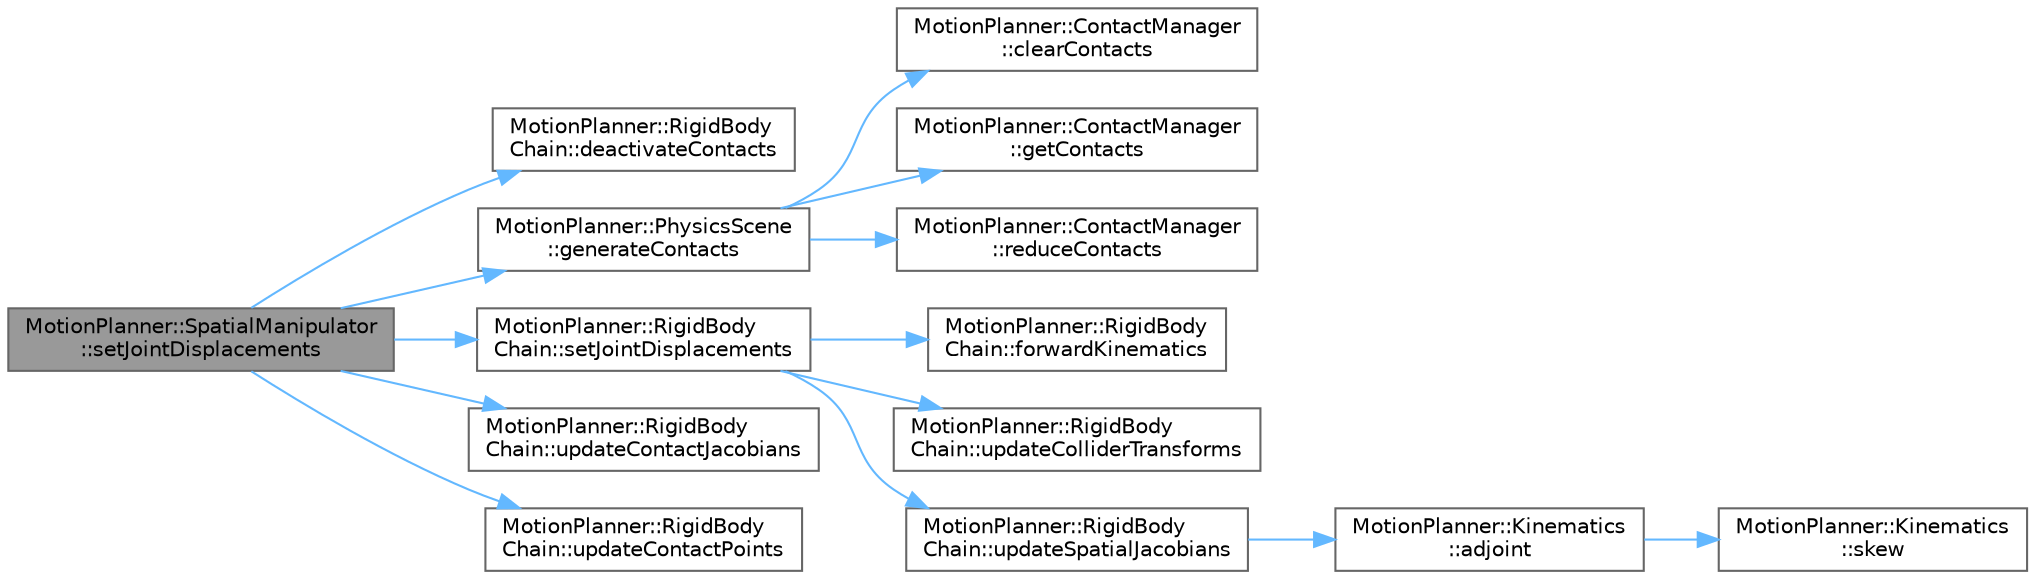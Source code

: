 digraph "MotionPlanner::SpatialManipulator::setJointDisplacements"
{
 // LATEX_PDF_SIZE
  bgcolor="transparent";
  edge [fontname=Helvetica,fontsize=10,labelfontname=Helvetica,labelfontsize=10];
  node [fontname=Helvetica,fontsize=10,shape=box,height=0.2,width=0.4];
  rankdir="LR";
  Node1 [label="MotionPlanner::SpatialManipulator\l::setJointDisplacements",height=0.2,width=0.4,color="gray40", fillcolor="grey60", style="filled", fontcolor="black",tooltip=" "];
  Node1 -> Node2 [color="steelblue1",style="solid"];
  Node2 [label="MotionPlanner::RigidBody\lChain::deactivateContacts",height=0.2,width=0.4,color="grey40", fillcolor="white", style="filled",URL="$class_motion_planner_1_1_rigid_body_chain.html#afab4df7237fa2c381e66e18999cf808c",tooltip=" "];
  Node1 -> Node3 [color="steelblue1",style="solid"];
  Node3 [label="MotionPlanner::PhysicsScene\l::generateContacts",height=0.2,width=0.4,color="grey40", fillcolor="white", style="filled",URL="$class_motion_planner_1_1_physics_scene.html#ae489972e3ba384b383a0b87c8022b3d7",tooltip=" "];
  Node3 -> Node4 [color="steelblue1",style="solid"];
  Node4 [label="MotionPlanner::ContactManager\l::clearContacts",height=0.2,width=0.4,color="grey40", fillcolor="white", style="filled",URL="$class_motion_planner_1_1_contact_manager.html#a7f9f83cee66a0d7d53453111015840cd",tooltip=" "];
  Node3 -> Node5 [color="steelblue1",style="solid"];
  Node5 [label="MotionPlanner::ContactManager\l::getContacts",height=0.2,width=0.4,color="grey40", fillcolor="white", style="filled",URL="$class_motion_planner_1_1_contact_manager.html#a5596d0cc57907ccbb5119481d693ae0b",tooltip=" "];
  Node3 -> Node6 [color="steelblue1",style="solid"];
  Node6 [label="MotionPlanner::ContactManager\l::reduceContacts",height=0.2,width=0.4,color="grey40", fillcolor="white", style="filled",URL="$class_motion_planner_1_1_contact_manager.html#a95f2aae2315a9eba379c68a2a529de4f",tooltip=" "];
  Node1 -> Node7 [color="steelblue1",style="solid"];
  Node7 [label="MotionPlanner::RigidBody\lChain::setJointDisplacements",height=0.2,width=0.4,color="grey40", fillcolor="white", style="filled",URL="$class_motion_planner_1_1_rigid_body_chain.html#ae2ff7178e007e96bec2a0ece13562178",tooltip=" "];
  Node7 -> Node8 [color="steelblue1",style="solid"];
  Node8 [label="MotionPlanner::RigidBody\lChain::forwardKinematics",height=0.2,width=0.4,color="grey40", fillcolor="white", style="filled",URL="$class_motion_planner_1_1_rigid_body_chain.html#a5e410c6414b3e2e3cdb8fd1488fa950c",tooltip=" "];
  Node7 -> Node9 [color="steelblue1",style="solid"];
  Node9 [label="MotionPlanner::RigidBody\lChain::updateColliderTransforms",height=0.2,width=0.4,color="grey40", fillcolor="white", style="filled",URL="$class_motion_planner_1_1_rigid_body_chain.html#a2ca3e77fa260169165072774de628206",tooltip=" "];
  Node7 -> Node10 [color="steelblue1",style="solid"];
  Node10 [label="MotionPlanner::RigidBody\lChain::updateSpatialJacobians",height=0.2,width=0.4,color="grey40", fillcolor="white", style="filled",URL="$class_motion_planner_1_1_rigid_body_chain.html#aed9df3426edd5ea9eedbe26883954074",tooltip=" "];
  Node10 -> Node11 [color="steelblue1",style="solid"];
  Node11 [label="MotionPlanner::Kinematics\l::adjoint",height=0.2,width=0.4,color="grey40", fillcolor="white", style="filled",URL="$namespace_motion_planner_1_1_kinematics.html#a64952c9c34bb9e9cc9ba118e1b92894f",tooltip=" "];
  Node11 -> Node12 [color="steelblue1",style="solid"];
  Node12 [label="MotionPlanner::Kinematics\l::skew",height=0.2,width=0.4,color="grey40", fillcolor="white", style="filled",URL="$namespace_motion_planner_1_1_kinematics.html#a35be98501567026badfaa3995595171f",tooltip=" "];
  Node1 -> Node13 [color="steelblue1",style="solid"];
  Node13 [label="MotionPlanner::RigidBody\lChain::updateContactJacobians",height=0.2,width=0.4,color="grey40", fillcolor="white", style="filled",URL="$class_motion_planner_1_1_rigid_body_chain.html#abcef75531665c07e0e79141cbb92d45b",tooltip=" "];
  Node1 -> Node14 [color="steelblue1",style="solid"];
  Node14 [label="MotionPlanner::RigidBody\lChain::updateContactPoints",height=0.2,width=0.4,color="grey40", fillcolor="white", style="filled",URL="$class_motion_planner_1_1_rigid_body_chain.html#a43f86be45c12a0c60d6edeeeafd1f0c1",tooltip=" "];
}
